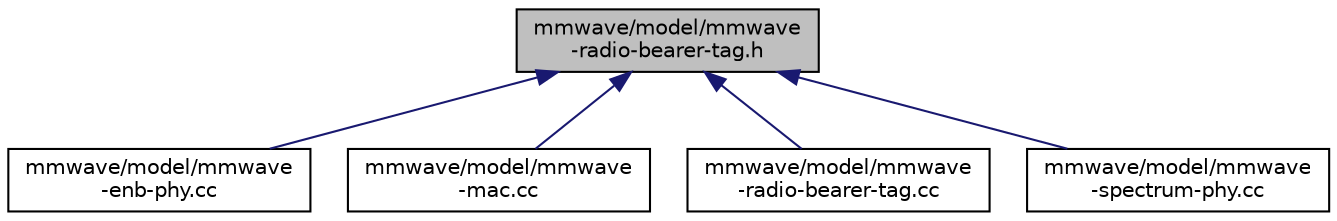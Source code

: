 digraph "mmwave/model/mmwave-radio-bearer-tag.h"
{
  edge [fontname="Helvetica",fontsize="10",labelfontname="Helvetica",labelfontsize="10"];
  node [fontname="Helvetica",fontsize="10",shape=record];
  Node1 [label="mmwave/model/mmwave\l-radio-bearer-tag.h",height=0.2,width=0.4,color="black", fillcolor="grey75", style="filled", fontcolor="black"];
  Node1 -> Node2 [dir="back",color="midnightblue",fontsize="10",style="solid"];
  Node2 [label="mmwave/model/mmwave\l-enb-phy.cc",height=0.2,width=0.4,color="black", fillcolor="white", style="filled",URL="$da/dbc/mmwave-enb-phy_8cc.html"];
  Node1 -> Node3 [dir="back",color="midnightblue",fontsize="10",style="solid"];
  Node3 [label="mmwave/model/mmwave\l-mac.cc",height=0.2,width=0.4,color="black", fillcolor="white", style="filled",URL="$d4/d6d/mmwave-mac_8cc.html"];
  Node1 -> Node4 [dir="back",color="midnightblue",fontsize="10",style="solid"];
  Node4 [label="mmwave/model/mmwave\l-radio-bearer-tag.cc",height=0.2,width=0.4,color="black", fillcolor="white", style="filled",URL="$de/d01/mmwave-radio-bearer-tag_8cc.html"];
  Node1 -> Node5 [dir="back",color="midnightblue",fontsize="10",style="solid"];
  Node5 [label="mmwave/model/mmwave\l-spectrum-phy.cc",height=0.2,width=0.4,color="black", fillcolor="white", style="filled",URL="$de/db9/mmwave-spectrum-phy_8cc.html"];
}
